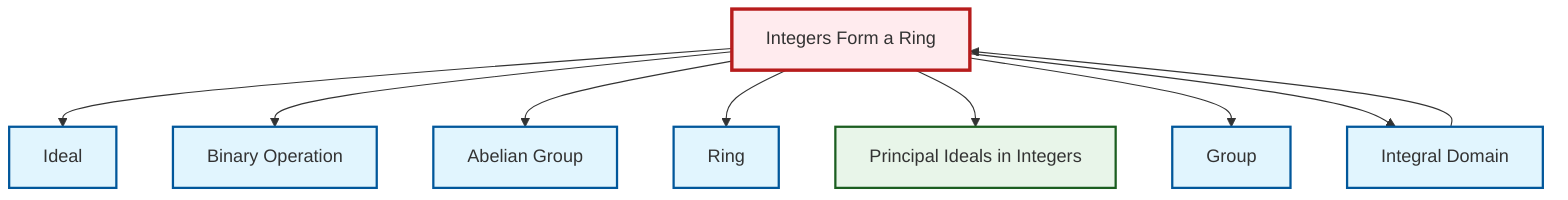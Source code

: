 graph TD
    classDef definition fill:#e1f5fe,stroke:#01579b,stroke-width:2px
    classDef theorem fill:#f3e5f5,stroke:#4a148c,stroke-width:2px
    classDef axiom fill:#fff3e0,stroke:#e65100,stroke-width:2px
    classDef example fill:#e8f5e9,stroke:#1b5e20,stroke-width:2px
    classDef current fill:#ffebee,stroke:#b71c1c,stroke-width:3px
    ex-integers-ring["Integers Form a Ring"]:::example
    def-integral-domain["Integral Domain"]:::definition
    def-abelian-group["Abelian Group"]:::definition
    def-ideal["Ideal"]:::definition
    def-group["Group"]:::definition
    def-ring["Ring"]:::definition
    ex-principal-ideal["Principal Ideals in Integers"]:::example
    def-binary-operation["Binary Operation"]:::definition
    ex-integers-ring --> def-ideal
    ex-integers-ring --> def-binary-operation
    ex-integers-ring --> def-abelian-group
    ex-integers-ring --> def-ring
    ex-integers-ring --> ex-principal-ideal
    ex-integers-ring --> def-group
    def-integral-domain --> ex-integers-ring
    ex-integers-ring --> def-integral-domain
    class ex-integers-ring current
